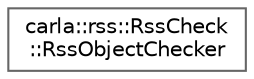 digraph "类继承关系图"
{
 // INTERACTIVE_SVG=YES
 // LATEX_PDF_SIZE
  bgcolor="transparent";
  edge [fontname=Helvetica,fontsize=10,labelfontname=Helvetica,labelfontsize=10];
  node [fontname=Helvetica,fontsize=10,shape=box,height=0.2,width=0.4];
  rankdir="LR";
  Node0 [id="Node000000",label="carla::rss::RssCheck\l::RssObjectChecker",height=0.2,width=0.4,color="grey40", fillcolor="white", style="filled",URL="$d3/dcd/classcarla_1_1rss_1_1RssCheck_1_1RssObjectChecker.html",tooltip=" "];
}
